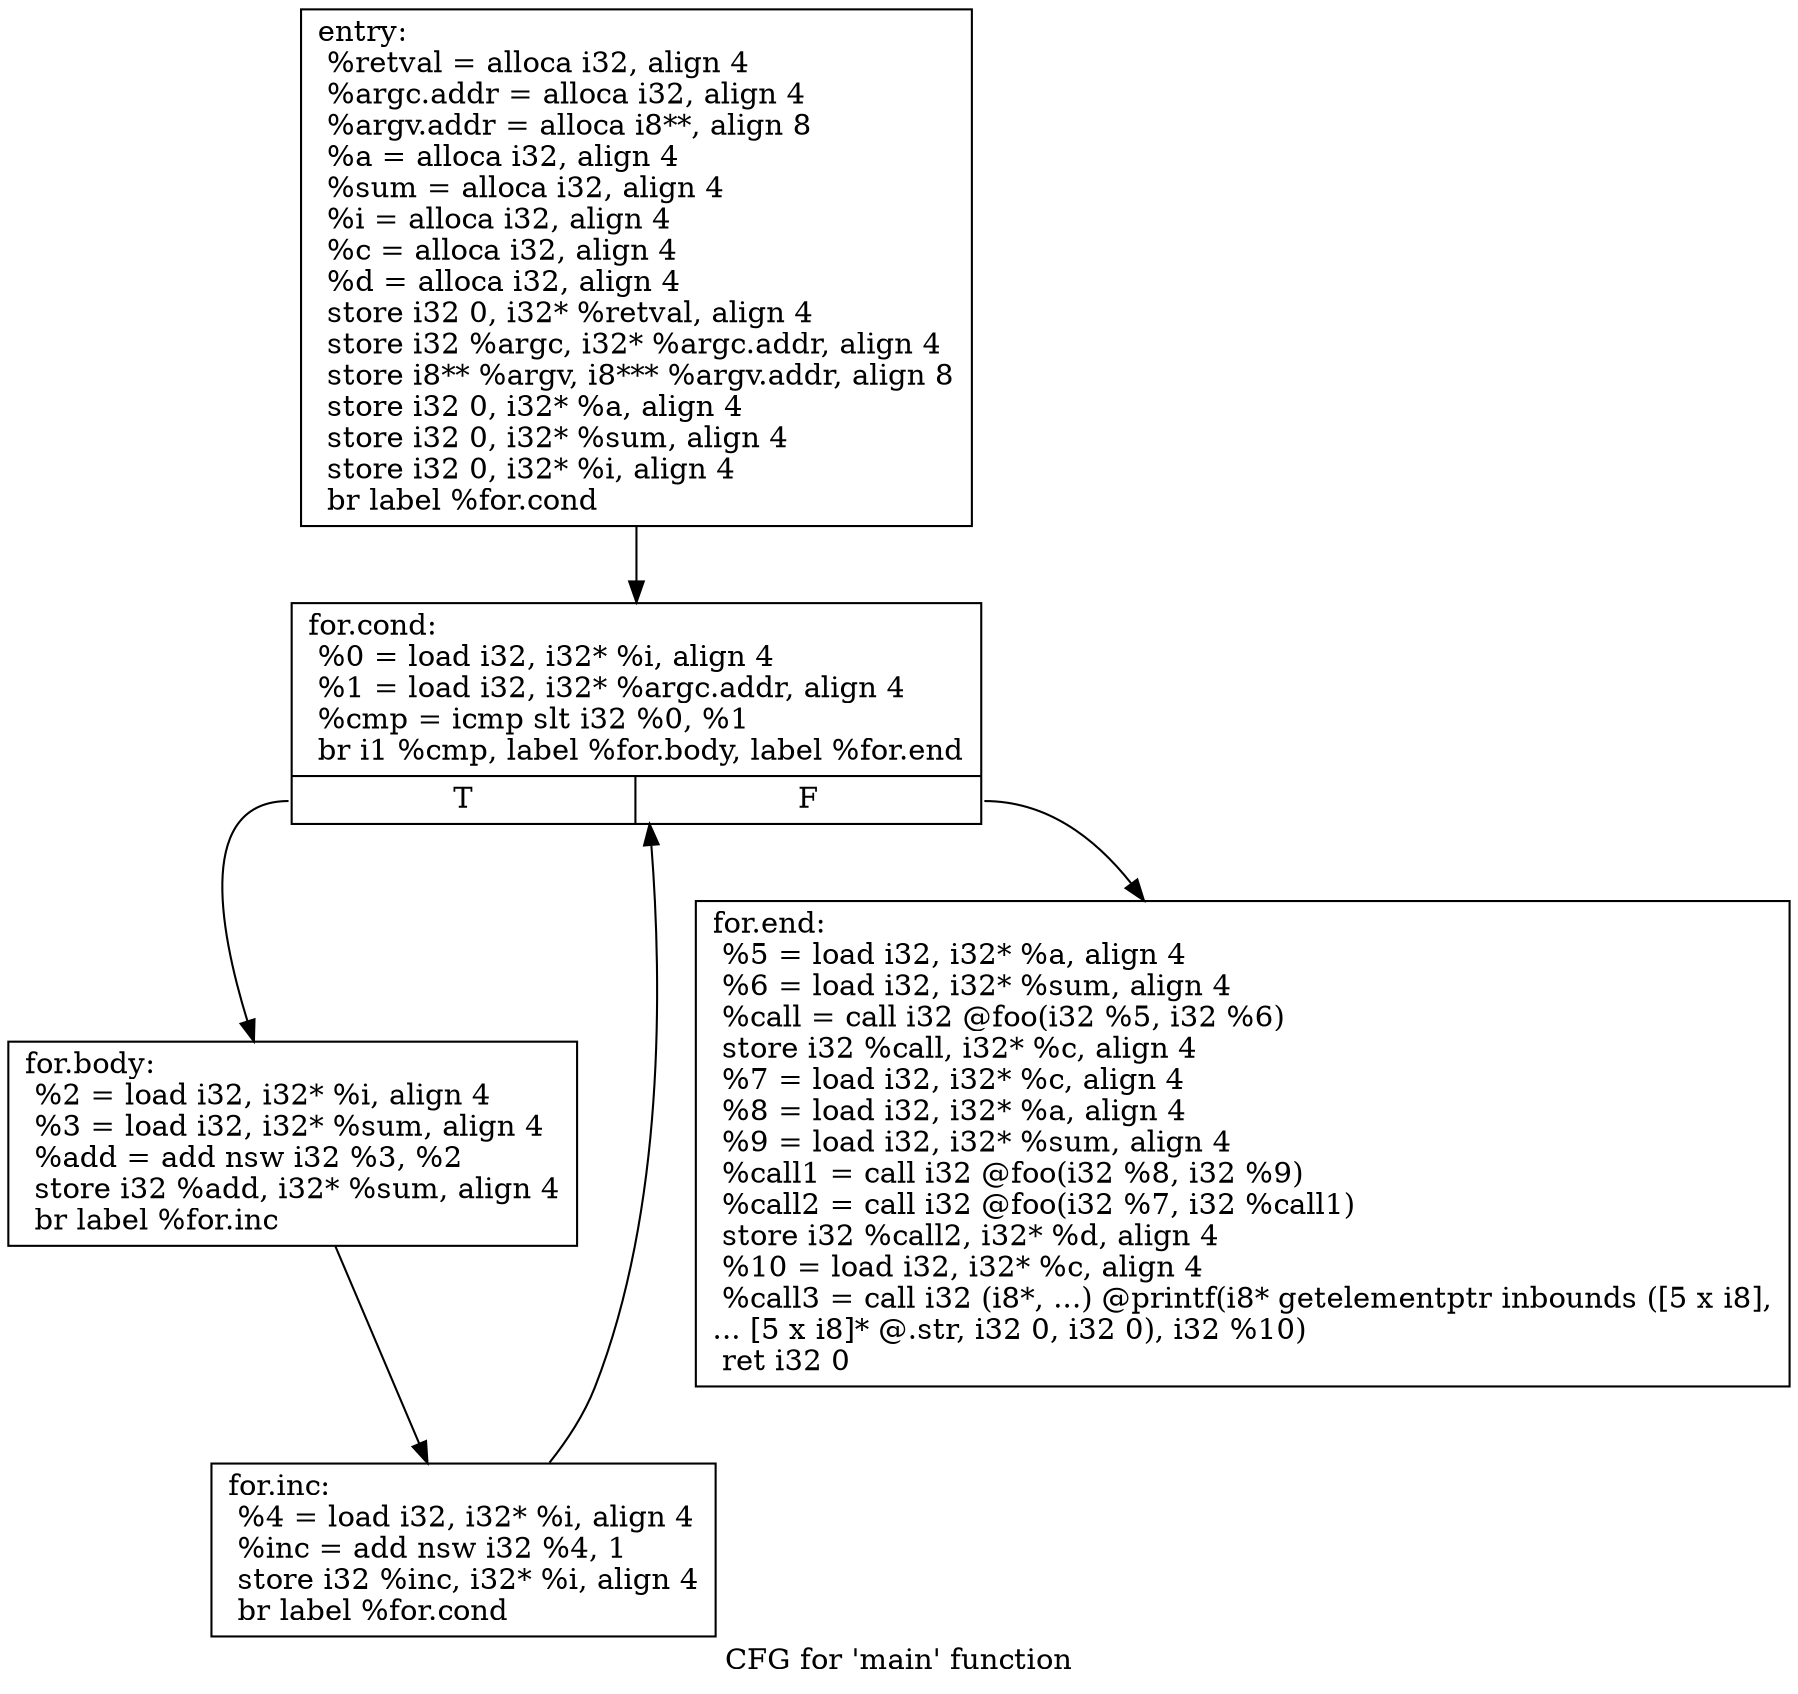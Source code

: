digraph "CFG for 'main' function" {
	label="CFG for 'main' function";

	Node0x7f87dd505480 [shape=record,label="{entry:\l  %retval = alloca i32, align 4\l  %argc.addr = alloca i32, align 4\l  %argv.addr = alloca i8**, align 8\l  %a = alloca i32, align 4\l  %sum = alloca i32, align 4\l  %i = alloca i32, align 4\l  %c = alloca i32, align 4\l  %d = alloca i32, align 4\l  store i32 0, i32* %retval, align 4\l  store i32 %argc, i32* %argc.addr, align 4\l  store i8** %argv, i8*** %argv.addr, align 8\l  store i32 0, i32* %a, align 4\l  store i32 0, i32* %sum, align 4\l  store i32 0, i32* %i, align 4\l  br label %for.cond\l}"];
	Node0x7f87dd505480 -> Node0x7f87dd505bd0;
	Node0x7f87dd505bd0 [shape=record,label="{for.cond:                                         \l  %0 = load i32, i32* %i, align 4\l  %1 = load i32, i32* %argc.addr, align 4\l  %cmp = icmp slt i32 %0, %1\l  br i1 %cmp, label %for.body, label %for.end\l|{<s0>T|<s1>F}}"];
	Node0x7f87dd505bd0:s0 -> Node0x7f87dd505f40;
	Node0x7f87dd505bd0:s1 -> Node0x7f87dd505fd0;
	Node0x7f87dd505f40 [shape=record,label="{for.body:                                         \l  %2 = load i32, i32* %i, align 4\l  %3 = load i32, i32* %sum, align 4\l  %add = add nsw i32 %3, %2\l  store i32 %add, i32* %sum, align 4\l  br label %for.inc\l}"];
	Node0x7f87dd505f40 -> Node0x7f87dd5053f0;
	Node0x7f87dd5053f0 [shape=record,label="{for.inc:                                          \l  %4 = load i32, i32* %i, align 4\l  %inc = add nsw i32 %4, 1\l  store i32 %inc, i32* %i, align 4\l  br label %for.cond\l}"];
	Node0x7f87dd5053f0 -> Node0x7f87dd505bd0;
	Node0x7f87dd505fd0 [shape=record,label="{for.end:                                          \l  %5 = load i32, i32* %a, align 4\l  %6 = load i32, i32* %sum, align 4\l  %call = call i32 @foo(i32 %5, i32 %6)\l  store i32 %call, i32* %c, align 4\l  %7 = load i32, i32* %c, align 4\l  %8 = load i32, i32* %a, align 4\l  %9 = load i32, i32* %sum, align 4\l  %call1 = call i32 @foo(i32 %8, i32 %9)\l  %call2 = call i32 @foo(i32 %7, i32 %call1)\l  store i32 %call2, i32* %d, align 4\l  %10 = load i32, i32* %c, align 4\l  %call3 = call i32 (i8*, ...) @printf(i8* getelementptr inbounds ([5 x i8],\l... [5 x i8]* @.str, i32 0, i32 0), i32 %10)\l  ret i32 0\l}"];
}
